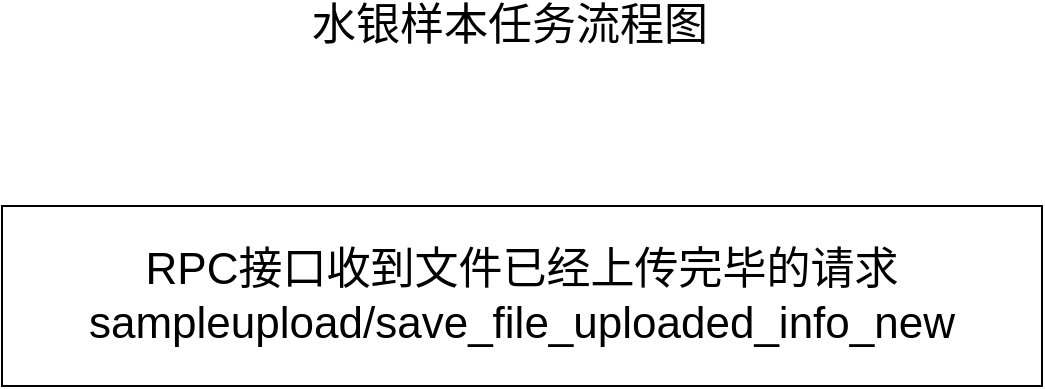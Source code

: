 <mxfile version="15.3.3" type="github">
  <diagram id="KefcSTh8LU217DtaOy7r" name="Page-1">
    <mxGraphModel dx="1824" dy="982" grid="1" gridSize="10" guides="1" tooltips="1" connect="1" arrows="1" fold="1" page="1" pageScale="1" pageWidth="827" pageHeight="1169" math="0" shadow="0">
      <root>
        <mxCell id="0" />
        <mxCell id="1" parent="0" />
        <mxCell id="7nwJAHShgFqfV8WITLV7-1" value="水银样本任务流程图" style="text;html=1;strokeColor=none;fillColor=none;align=center;verticalAlign=middle;whiteSpace=wrap;rounded=0;hachureGap=4;pointerEvents=0;fontSize=22;" vertex="1" parent="1">
          <mxGeometry x="299" y="30" width="230" height="20" as="geometry" />
        </mxCell>
        <mxCell id="7nwJAHShgFqfV8WITLV7-2" value="RPC接口收到文件已经上传完毕的请求sampleupload/save_file_uploaded_info_new" style="rounded=0;whiteSpace=wrap;html=1;hachureGap=4;pointerEvents=0;fontSize=22;" vertex="1" parent="1">
          <mxGeometry x="160" y="130" width="520" height="90" as="geometry" />
        </mxCell>
      </root>
    </mxGraphModel>
  </diagram>
</mxfile>
